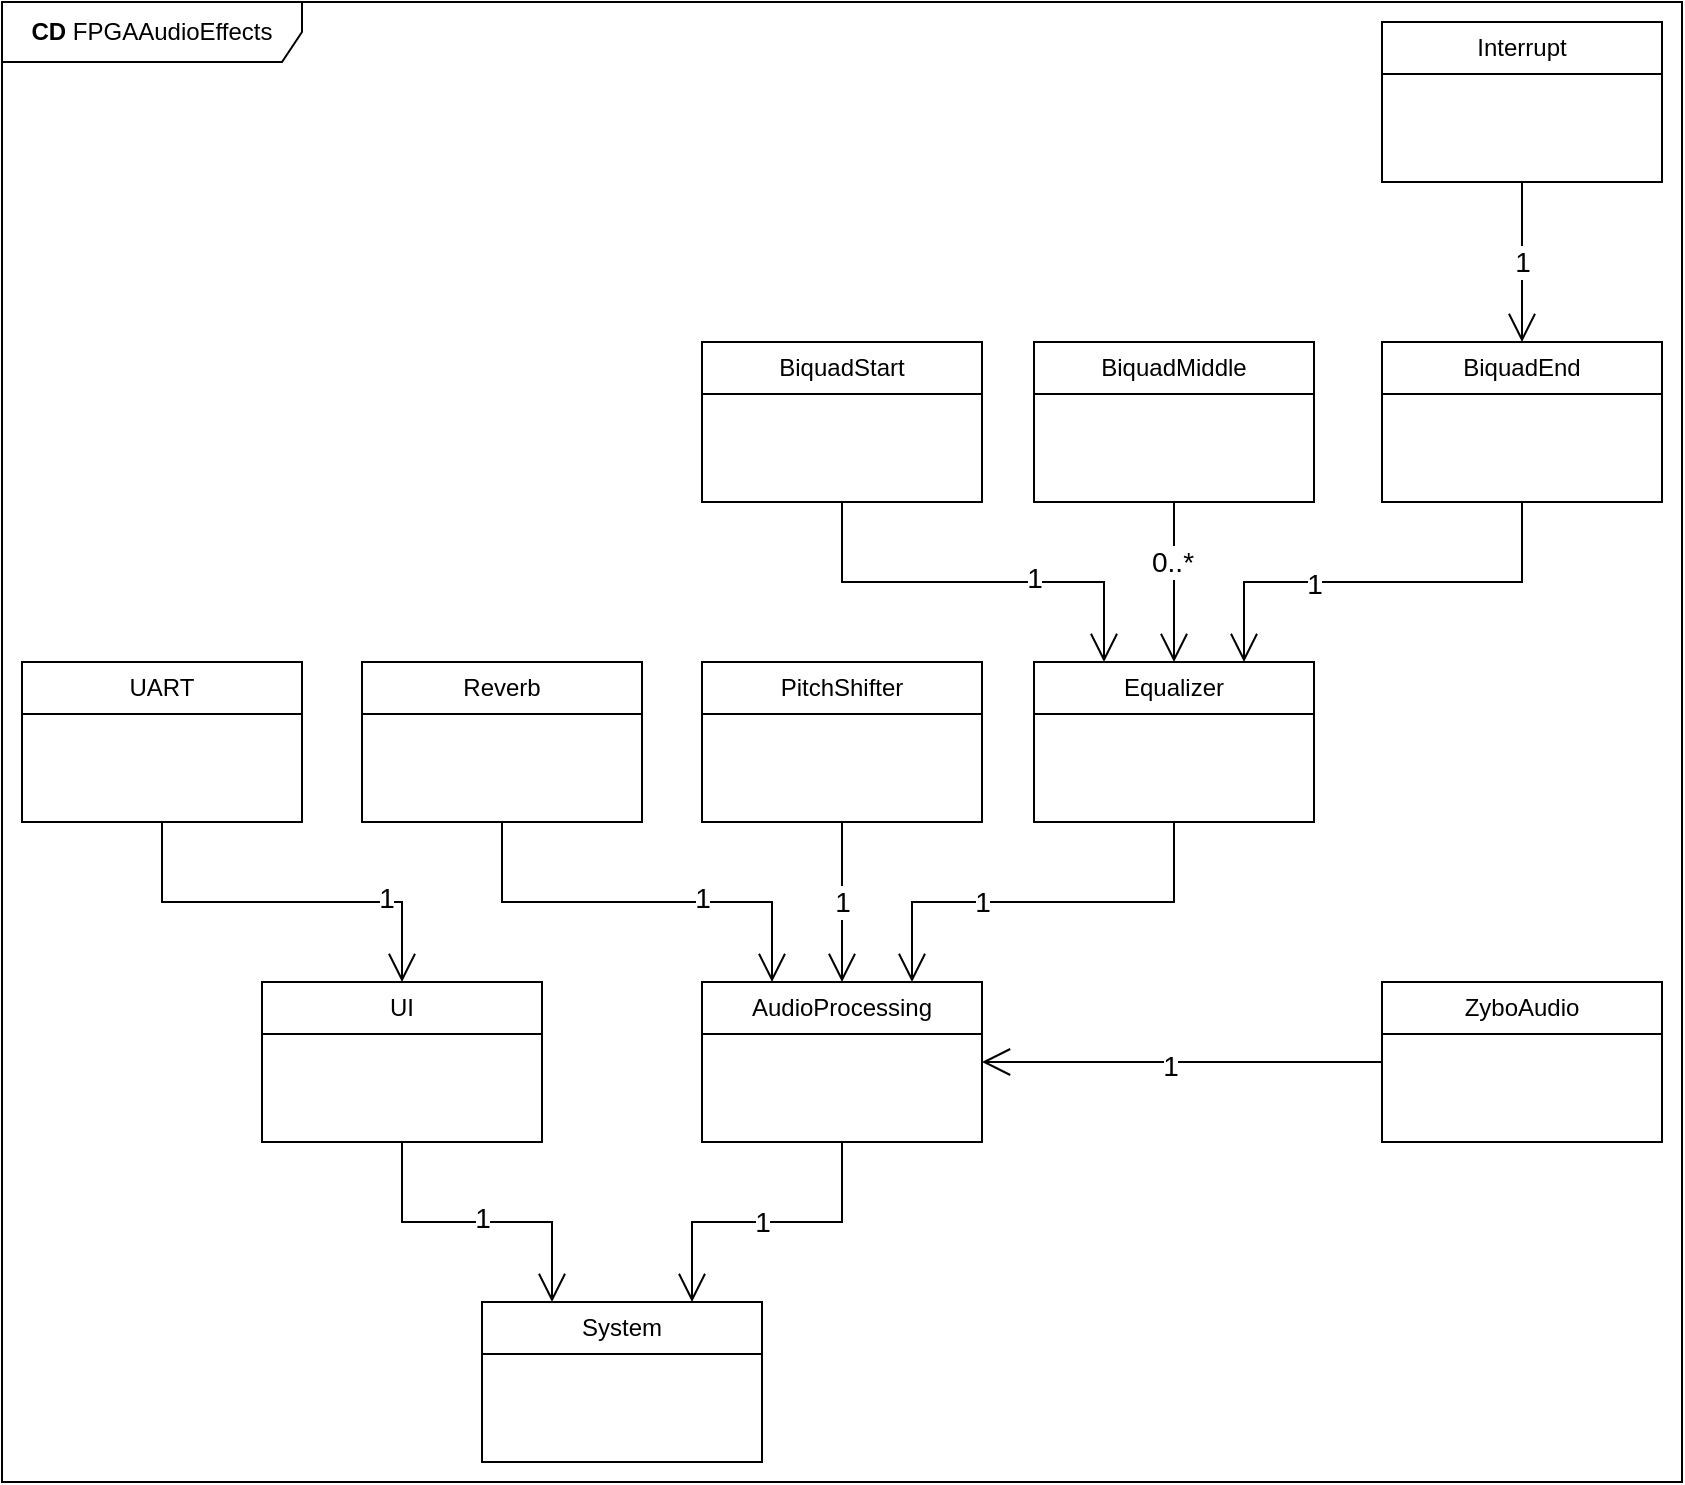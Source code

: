 <mxfile version="22.1.16" type="device">
  <diagram name="Side-1" id="zXcV8Bs0sd9Lq7iwVQ06">
    <mxGraphModel dx="2119" dy="1388" grid="1" gridSize="10" guides="1" tooltips="1" connect="1" arrows="1" fold="1" page="1" pageScale="1" pageWidth="827" pageHeight="1169" math="0" shadow="0">
      <root>
        <mxCell id="0" />
        <mxCell id="1" parent="0" />
        <mxCell id="4zNblMETejBzjkkTCgLN-1" value="UART" style="swimlane;fontStyle=0;childLayout=stackLayout;horizontal=1;startSize=26;fillColor=none;horizontalStack=0;resizeParent=1;resizeParentMax=0;resizeLast=0;collapsible=1;marginBottom=0;whiteSpace=wrap;html=1;" vertex="1" parent="1">
          <mxGeometry x="-20" y="480" width="140" height="80" as="geometry" />
        </mxCell>
        <mxCell id="4zNblMETejBzjkkTCgLN-5" value="UI" style="swimlane;fontStyle=0;childLayout=stackLayout;horizontal=1;startSize=26;fillColor=none;horizontalStack=0;resizeParent=1;resizeParentMax=0;resizeLast=0;collapsible=1;marginBottom=0;whiteSpace=wrap;html=1;" vertex="1" parent="1">
          <mxGeometry x="100" y="640" width="140" height="80" as="geometry" />
        </mxCell>
        <mxCell id="4zNblMETejBzjkkTCgLN-6" value="AudioProcessing" style="swimlane;fontStyle=0;childLayout=stackLayout;horizontal=1;startSize=26;fillColor=none;horizontalStack=0;resizeParent=1;resizeParentMax=0;resizeLast=0;collapsible=1;marginBottom=0;whiteSpace=wrap;html=1;" vertex="1" parent="1">
          <mxGeometry x="320" y="640" width="140" height="80" as="geometry" />
        </mxCell>
        <mxCell id="4zNblMETejBzjkkTCgLN-7" value="ZyboAudio" style="swimlane;fontStyle=0;childLayout=stackLayout;horizontal=1;startSize=26;fillColor=none;horizontalStack=0;resizeParent=1;resizeParentMax=0;resizeLast=0;collapsible=1;marginBottom=0;whiteSpace=wrap;html=1;" vertex="1" parent="1">
          <mxGeometry x="660" y="640" width="140" height="80" as="geometry" />
        </mxCell>
        <mxCell id="4zNblMETejBzjkkTCgLN-8" value="Equalizer" style="swimlane;fontStyle=0;childLayout=stackLayout;horizontal=1;startSize=26;fillColor=none;horizontalStack=0;resizeParent=1;resizeParentMax=0;resizeLast=0;collapsible=1;marginBottom=0;whiteSpace=wrap;html=1;" vertex="1" parent="1">
          <mxGeometry x="486" y="480" width="140" height="80" as="geometry" />
        </mxCell>
        <mxCell id="4zNblMETejBzjkkTCgLN-9" value="Reverb" style="swimlane;fontStyle=0;childLayout=stackLayout;horizontal=1;startSize=26;fillColor=none;horizontalStack=0;resizeParent=1;resizeParentMax=0;resizeLast=0;collapsible=1;marginBottom=0;whiteSpace=wrap;html=1;" vertex="1" parent="1">
          <mxGeometry x="150" y="480" width="140" height="80" as="geometry" />
        </mxCell>
        <mxCell id="4zNblMETejBzjkkTCgLN-10" value="PitchShifter" style="swimlane;fontStyle=0;childLayout=stackLayout;horizontal=1;startSize=26;fillColor=none;horizontalStack=0;resizeParent=1;resizeParentMax=0;resizeLast=0;collapsible=1;marginBottom=0;whiteSpace=wrap;html=1;" vertex="1" parent="1">
          <mxGeometry x="320" y="480" width="140" height="80" as="geometry" />
        </mxCell>
        <mxCell id="4zNblMETejBzjkkTCgLN-11" value="Interrupt" style="swimlane;fontStyle=0;childLayout=stackLayout;horizontal=1;startSize=26;fillColor=none;horizontalStack=0;resizeParent=1;resizeParentMax=0;resizeLast=0;collapsible=1;marginBottom=0;whiteSpace=wrap;html=1;" vertex="1" parent="1">
          <mxGeometry x="660" y="160" width="140" height="80" as="geometry" />
        </mxCell>
        <mxCell id="4zNblMETejBzjkkTCgLN-12" value="BiquadStart" style="swimlane;fontStyle=0;childLayout=stackLayout;horizontal=1;startSize=26;fillColor=none;horizontalStack=0;resizeParent=1;resizeParentMax=0;resizeLast=0;collapsible=1;marginBottom=0;whiteSpace=wrap;html=1;" vertex="1" parent="1">
          <mxGeometry x="320" y="320" width="140" height="80" as="geometry" />
        </mxCell>
        <mxCell id="4zNblMETejBzjkkTCgLN-13" value="BiquadMiddle" style="swimlane;fontStyle=0;childLayout=stackLayout;horizontal=1;startSize=26;fillColor=none;horizontalStack=0;resizeParent=1;resizeParentMax=0;resizeLast=0;collapsible=1;marginBottom=0;whiteSpace=wrap;html=1;" vertex="1" parent="1">
          <mxGeometry x="486" y="320" width="140" height="80" as="geometry" />
        </mxCell>
        <mxCell id="4zNblMETejBzjkkTCgLN-14" value="BiquadEnd" style="swimlane;fontStyle=0;childLayout=stackLayout;horizontal=1;startSize=26;fillColor=none;horizontalStack=0;resizeParent=1;resizeParentMax=0;resizeLast=0;collapsible=1;marginBottom=0;whiteSpace=wrap;html=1;" vertex="1" parent="1">
          <mxGeometry x="660" y="320" width="140" height="80" as="geometry" />
        </mxCell>
        <mxCell id="4zNblMETejBzjkkTCgLN-15" value="" style="endArrow=open;endFill=1;endSize=12;html=1;rounded=0;entryX=0.25;entryY=0;entryDx=0;entryDy=0;exitX=0.5;exitY=1;exitDx=0;exitDy=0;edgeStyle=orthogonalEdgeStyle;" edge="1" parent="1" source="4zNblMETejBzjkkTCgLN-12" target="4zNblMETejBzjkkTCgLN-8">
          <mxGeometry width="160" relative="1" as="geometry">
            <mxPoint x="360" y="440" as="sourcePoint" />
            <mxPoint x="520" y="440" as="targetPoint" />
          </mxGeometry>
        </mxCell>
        <mxCell id="4zNblMETejBzjkkTCgLN-18" value="1" style="edgeLabel;html=1;align=center;verticalAlign=middle;resizable=0;points=[];fontSize=14;" vertex="1" connectable="0" parent="4zNblMETejBzjkkTCgLN-15">
          <mxGeometry x="0.289" y="2" relative="1" as="geometry">
            <mxPoint as="offset" />
          </mxGeometry>
        </mxCell>
        <mxCell id="4zNblMETejBzjkkTCgLN-16" value="" style="endArrow=open;endFill=1;endSize=12;html=1;rounded=0;exitX=0.5;exitY=1;exitDx=0;exitDy=0;entryX=0.5;entryY=0;entryDx=0;entryDy=0;edgeStyle=orthogonalEdgeStyle;" edge="1" parent="1" source="4zNblMETejBzjkkTCgLN-13" target="4zNblMETejBzjkkTCgLN-8">
          <mxGeometry width="160" relative="1" as="geometry">
            <mxPoint x="400" y="410" as="sourcePoint" />
            <mxPoint x="600" y="460" as="targetPoint" />
          </mxGeometry>
        </mxCell>
        <mxCell id="4zNblMETejBzjkkTCgLN-20" value="0..*" style="edgeLabel;html=1;align=center;verticalAlign=middle;resizable=0;points=[];fontSize=14;" vertex="1" connectable="0" parent="4zNblMETejBzjkkTCgLN-16">
          <mxGeometry x="-0.25" y="-1" relative="1" as="geometry">
            <mxPoint as="offset" />
          </mxGeometry>
        </mxCell>
        <mxCell id="4zNblMETejBzjkkTCgLN-17" value="" style="endArrow=open;endFill=1;endSize=12;html=1;rounded=0;exitX=0.5;exitY=1;exitDx=0;exitDy=0;entryX=0.75;entryY=0;entryDx=0;entryDy=0;edgeStyle=orthogonalEdgeStyle;" edge="1" parent="1" source="4zNblMETejBzjkkTCgLN-14" target="4zNblMETejBzjkkTCgLN-8">
          <mxGeometry width="160" relative="1" as="geometry">
            <mxPoint x="566" y="410" as="sourcePoint" />
            <mxPoint x="566" y="490" as="targetPoint" />
          </mxGeometry>
        </mxCell>
        <mxCell id="4zNblMETejBzjkkTCgLN-19" value="1" style="edgeLabel;html=1;align=center;verticalAlign=middle;resizable=0;points=[];fontSize=14;" vertex="1" connectable="0" parent="4zNblMETejBzjkkTCgLN-17">
          <mxGeometry x="-0.224" y="1" relative="1" as="geometry">
            <mxPoint x="-59" as="offset" />
          </mxGeometry>
        </mxCell>
        <mxCell id="4zNblMETejBzjkkTCgLN-21" value="" style="endArrow=open;endFill=1;endSize=12;html=1;rounded=0;exitX=0.5;exitY=1;exitDx=0;exitDy=0;entryX=0.5;entryY=0;entryDx=0;entryDy=0;edgeStyle=orthogonalEdgeStyle;" edge="1" parent="1" source="4zNblMETejBzjkkTCgLN-11" target="4zNblMETejBzjkkTCgLN-14">
          <mxGeometry width="160" relative="1" as="geometry">
            <mxPoint x="740" y="410" as="sourcePoint" />
            <mxPoint x="601" y="490" as="targetPoint" />
          </mxGeometry>
        </mxCell>
        <mxCell id="4zNblMETejBzjkkTCgLN-22" value="1" style="edgeLabel;html=1;align=center;verticalAlign=middle;resizable=0;points=[];fontSize=14;" vertex="1" connectable="0" parent="4zNblMETejBzjkkTCgLN-21">
          <mxGeometry x="-0.224" y="1" relative="1" as="geometry">
            <mxPoint x="-1" y="9" as="offset" />
          </mxGeometry>
        </mxCell>
        <mxCell id="4zNblMETejBzjkkTCgLN-23" value="" style="endArrow=open;endFill=1;endSize=12;html=1;rounded=0;entryX=0.75;entryY=0;entryDx=0;entryDy=0;exitX=0.5;exitY=1;exitDx=0;exitDy=0;edgeStyle=orthogonalEdgeStyle;" edge="1" parent="1" source="4zNblMETejBzjkkTCgLN-8" target="4zNblMETejBzjkkTCgLN-6">
          <mxGeometry width="160" relative="1" as="geometry">
            <mxPoint x="400" y="410" as="sourcePoint" />
            <mxPoint x="531" y="490" as="targetPoint" />
          </mxGeometry>
        </mxCell>
        <mxCell id="4zNblMETejBzjkkTCgLN-24" value="1" style="edgeLabel;html=1;align=center;verticalAlign=middle;resizable=0;points=[];fontSize=14;" vertex="1" connectable="0" parent="4zNblMETejBzjkkTCgLN-23">
          <mxGeometry x="0.289" y="2" relative="1" as="geometry">
            <mxPoint y="-2" as="offset" />
          </mxGeometry>
        </mxCell>
        <mxCell id="4zNblMETejBzjkkTCgLN-25" value="" style="endArrow=open;endFill=1;endSize=12;html=1;rounded=0;entryX=1;entryY=0.5;entryDx=0;entryDy=0;exitX=0;exitY=0.5;exitDx=0;exitDy=0;edgeStyle=orthogonalEdgeStyle;" edge="1" parent="1" source="4zNblMETejBzjkkTCgLN-7" target="4zNblMETejBzjkkTCgLN-6">
          <mxGeometry width="160" relative="1" as="geometry">
            <mxPoint x="566" y="570" as="sourcePoint" />
            <mxPoint x="435" y="650" as="targetPoint" />
          </mxGeometry>
        </mxCell>
        <mxCell id="4zNblMETejBzjkkTCgLN-26" value="1" style="edgeLabel;html=1;align=center;verticalAlign=middle;resizable=0;points=[];fontSize=14;" vertex="1" connectable="0" parent="4zNblMETejBzjkkTCgLN-25">
          <mxGeometry x="0.289" y="2" relative="1" as="geometry">
            <mxPoint x="23" as="offset" />
          </mxGeometry>
        </mxCell>
        <mxCell id="4zNblMETejBzjkkTCgLN-27" value="" style="endArrow=open;endFill=1;endSize=12;html=1;rounded=0;entryX=0.5;entryY=0;entryDx=0;entryDy=0;exitX=0.5;exitY=1;exitDx=0;exitDy=0;edgeStyle=orthogonalEdgeStyle;" edge="1" parent="1" source="4zNblMETejBzjkkTCgLN-10" target="4zNblMETejBzjkkTCgLN-6">
          <mxGeometry width="160" relative="1" as="geometry">
            <mxPoint x="576" y="580" as="sourcePoint" />
            <mxPoint x="445" y="660" as="targetPoint" />
          </mxGeometry>
        </mxCell>
        <mxCell id="4zNblMETejBzjkkTCgLN-28" value="1" style="edgeLabel;html=1;align=center;verticalAlign=middle;resizable=0;points=[];fontSize=14;" vertex="1" connectable="0" parent="4zNblMETejBzjkkTCgLN-27">
          <mxGeometry x="0.289" y="2" relative="1" as="geometry">
            <mxPoint x="-2" y="-12" as="offset" />
          </mxGeometry>
        </mxCell>
        <mxCell id="4zNblMETejBzjkkTCgLN-29" value="" style="endArrow=open;endFill=1;endSize=12;html=1;rounded=0;entryX=0.25;entryY=0;entryDx=0;entryDy=0;exitX=0.5;exitY=1;exitDx=0;exitDy=0;edgeStyle=orthogonalEdgeStyle;" edge="1" parent="1" source="4zNblMETejBzjkkTCgLN-9" target="4zNblMETejBzjkkTCgLN-6">
          <mxGeometry width="160" relative="1" as="geometry">
            <mxPoint x="400" y="570" as="sourcePoint" />
            <mxPoint x="400" y="650" as="targetPoint" />
          </mxGeometry>
        </mxCell>
        <mxCell id="4zNblMETejBzjkkTCgLN-30" value="1" style="edgeLabel;html=1;align=center;verticalAlign=middle;resizable=0;points=[];fontSize=14;" vertex="1" connectable="0" parent="4zNblMETejBzjkkTCgLN-29">
          <mxGeometry x="0.289" y="2" relative="1" as="geometry">
            <mxPoint x="1" as="offset" />
          </mxGeometry>
        </mxCell>
        <mxCell id="4zNblMETejBzjkkTCgLN-31" value="System" style="swimlane;fontStyle=0;childLayout=stackLayout;horizontal=1;startSize=26;fillColor=none;horizontalStack=0;resizeParent=1;resizeParentMax=0;resizeLast=0;collapsible=1;marginBottom=0;whiteSpace=wrap;html=1;" vertex="1" parent="1">
          <mxGeometry x="210" y="800" width="140" height="80" as="geometry" />
        </mxCell>
        <mxCell id="4zNblMETejBzjkkTCgLN-32" value="" style="endArrow=open;endFill=1;endSize=12;html=1;rounded=0;entryX=0.75;entryY=0;entryDx=0;entryDy=0;exitX=0.5;exitY=1;exitDx=0;exitDy=0;edgeStyle=orthogonalEdgeStyle;" edge="1" parent="1" source="4zNblMETejBzjkkTCgLN-6" target="4zNblMETejBzjkkTCgLN-31">
          <mxGeometry width="160" relative="1" as="geometry">
            <mxPoint x="670" y="690" as="sourcePoint" />
            <mxPoint x="470" y="690" as="targetPoint" />
          </mxGeometry>
        </mxCell>
        <mxCell id="4zNblMETejBzjkkTCgLN-33" value="1" style="edgeLabel;html=1;align=center;verticalAlign=middle;resizable=0;points=[];fontSize=14;" vertex="1" connectable="0" parent="4zNblMETejBzjkkTCgLN-32">
          <mxGeometry x="0.289" y="2" relative="1" as="geometry">
            <mxPoint x="20" y="-2" as="offset" />
          </mxGeometry>
        </mxCell>
        <mxCell id="4zNblMETejBzjkkTCgLN-36" value="" style="endArrow=open;endFill=1;endSize=12;html=1;rounded=0;entryX=0.5;entryY=0;entryDx=0;entryDy=0;exitX=0.5;exitY=1;exitDx=0;exitDy=0;edgeStyle=orthogonalEdgeStyle;" edge="1" parent="1" source="4zNblMETejBzjkkTCgLN-1" target="4zNblMETejBzjkkTCgLN-5">
          <mxGeometry width="160" relative="1" as="geometry">
            <mxPoint x="690" y="710" as="sourcePoint" />
            <mxPoint x="490" y="710" as="targetPoint" />
          </mxGeometry>
        </mxCell>
        <mxCell id="4zNblMETejBzjkkTCgLN-37" value="1" style="edgeLabel;html=1;align=center;verticalAlign=middle;resizable=0;points=[];fontSize=14;" vertex="1" connectable="0" parent="4zNblMETejBzjkkTCgLN-36">
          <mxGeometry x="0.289" y="2" relative="1" as="geometry">
            <mxPoint x="23" as="offset" />
          </mxGeometry>
        </mxCell>
        <mxCell id="4zNblMETejBzjkkTCgLN-38" value="" style="endArrow=open;endFill=1;endSize=12;html=1;rounded=0;entryX=0.25;entryY=0;entryDx=0;entryDy=0;exitX=0.5;exitY=1;exitDx=0;exitDy=0;edgeStyle=orthogonalEdgeStyle;" edge="1" parent="1" source="4zNblMETejBzjkkTCgLN-5" target="4zNblMETejBzjkkTCgLN-31">
          <mxGeometry width="160" relative="1" as="geometry">
            <mxPoint x="700" y="720" as="sourcePoint" />
            <mxPoint x="500" y="720" as="targetPoint" />
          </mxGeometry>
        </mxCell>
        <mxCell id="4zNblMETejBzjkkTCgLN-39" value="1" style="edgeLabel;html=1;align=center;verticalAlign=middle;resizable=0;points=[];fontSize=14;" vertex="1" connectable="0" parent="4zNblMETejBzjkkTCgLN-38">
          <mxGeometry x="0.289" y="2" relative="1" as="geometry">
            <mxPoint x="-20" as="offset" />
          </mxGeometry>
        </mxCell>
        <mxCell id="4zNblMETejBzjkkTCgLN-40" value="&lt;b&gt;CD &lt;/b&gt;FPGAAudioEffects" style="shape=umlFrame;whiteSpace=wrap;html=1;pointerEvents=0;width=150;height=30;" vertex="1" parent="1">
          <mxGeometry x="-30" y="150" width="840" height="740" as="geometry" />
        </mxCell>
      </root>
    </mxGraphModel>
  </diagram>
</mxfile>
